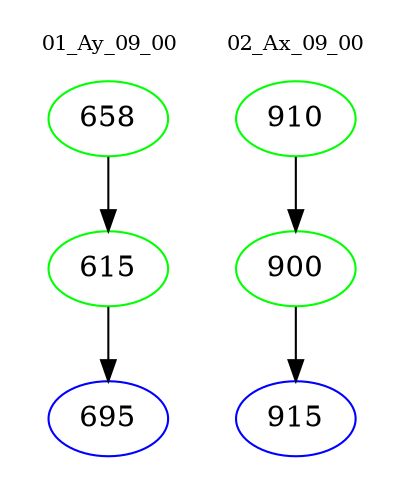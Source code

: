 digraph{
subgraph cluster_0 {
color = white
label = "01_Ay_09_00";
fontsize=10;
T0_658 [label="658", color="green"]
T0_658 -> T0_615 [color="black"]
T0_615 [label="615", color="green"]
T0_615 -> T0_695 [color="black"]
T0_695 [label="695", color="blue"]
}
subgraph cluster_1 {
color = white
label = "02_Ax_09_00";
fontsize=10;
T1_910 [label="910", color="green"]
T1_910 -> T1_900 [color="black"]
T1_900 [label="900", color="green"]
T1_900 -> T1_915 [color="black"]
T1_915 [label="915", color="blue"]
}
}
